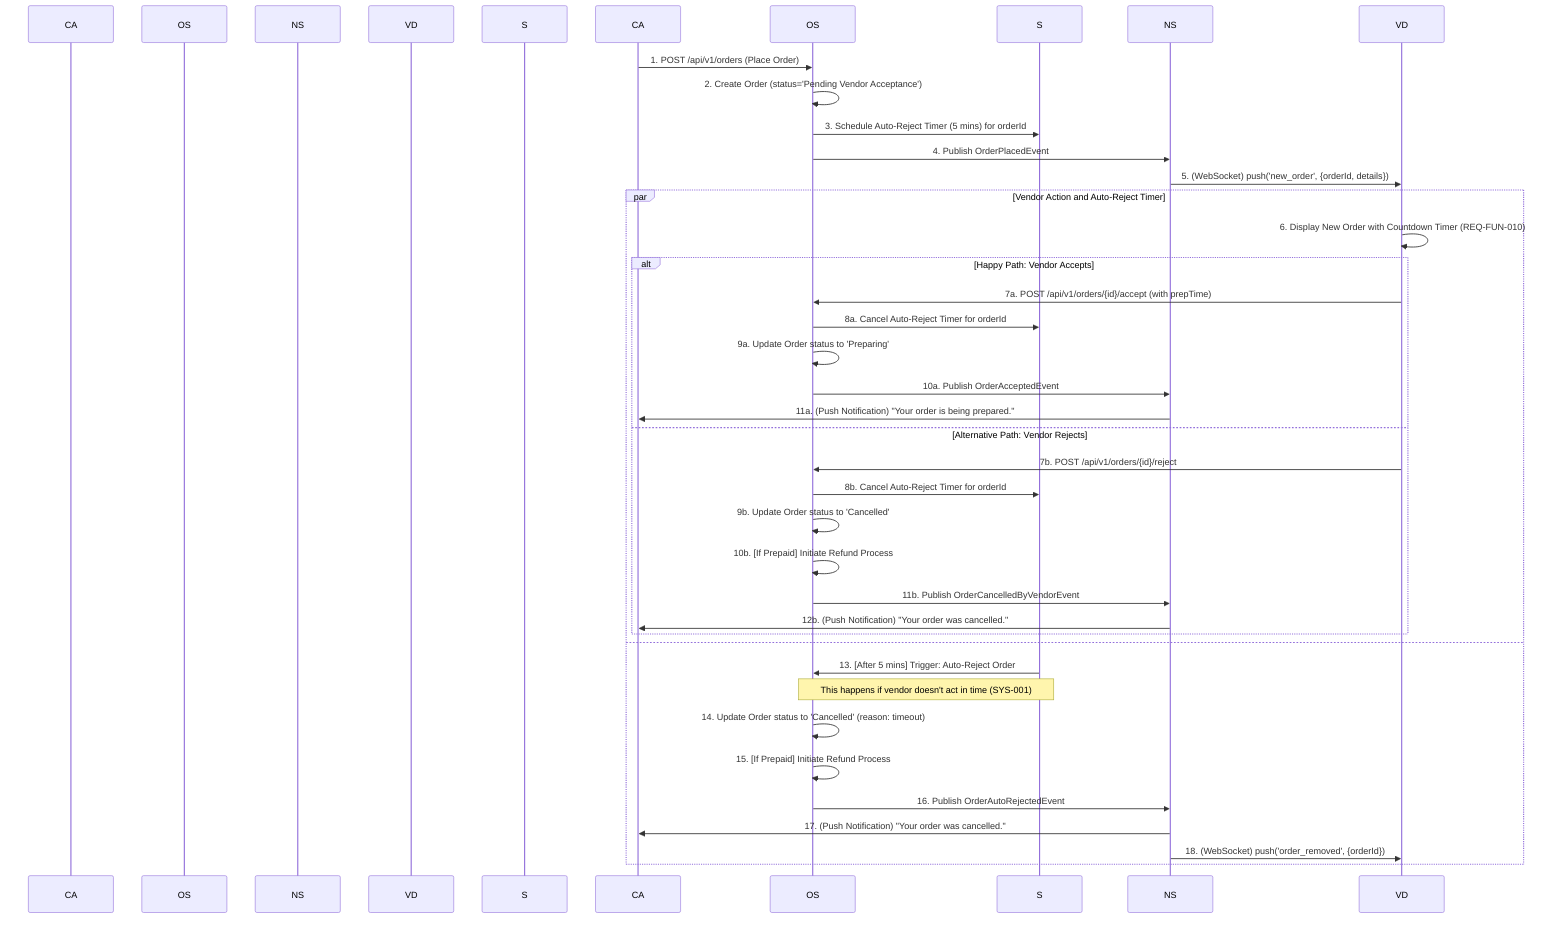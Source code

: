 sequenceDiagram
    participant CustomerApp as CA
    participant OrderService as OS
    participant NotificationService as NS
    participant VendorDashboard as VD
    participant Scheduler as S

    %% Order Placement and Notification to Vendor
    CA->>OS: 1. POST /api/v1/orders (Place Order)
    OS->>OS: 2. Create Order (status='Pending Vendor Acceptance')
    OS->>S: 3. Schedule Auto-Reject Timer (5 mins) for orderId
    OS->>NS: 4. Publish OrderPlacedEvent
    NS->>VD: 5. (WebSocket) push('new_order', {orderId, details})

    par Vendor Action and Auto-Reject Timer
        VD->>VD: 6. Display New Order with Countdown Timer (REQ-FUN-010)

        alt Happy Path: Vendor Accepts
            VD->>OS: 7a. POST /api/v1/orders/{id}/accept (with prepTime)
            OS->>S: 8a. Cancel Auto-Reject Timer for orderId
            OS->>OS: 9a. Update Order status to 'Preparing'
            OS->>NS: 10a. Publish OrderAcceptedEvent
            NS->>CA: 11a. (Push Notification) "Your order is being prepared."
        else Alternative Path: Vendor Rejects
            VD->>OS: 7b. POST /api/v1/orders/{id}/reject
            OS->>S: 8b. Cancel Auto-Reject Timer for orderId
            OS->>OS: 9b. Update Order status to 'Cancelled'
            OS->>OS: 10b. [If Prepaid] Initiate Refund Process
            OS->>NS: 11b. Publish OrderCancelledByVendorEvent
            NS->>CA: 12b. (Push Notification) "Your order was cancelled."
        end

    and

        S->>OS: 13. [After 5 mins] Trigger: Auto-Reject Order
        note over S, OS: This happens if vendor doesn't act in time (SYS-001)
        OS->>OS: 14. Update Order status to 'Cancelled' (reason: timeout)
        OS->>OS: 15. [If Prepaid] Initiate Refund Process
        OS->>NS: 16. Publish OrderAutoRejectedEvent
        NS->>CA: 17. (Push Notification) "Your order was cancelled."
        NS->>VD: 18. (WebSocket) push('order_removed', {orderId})

    end